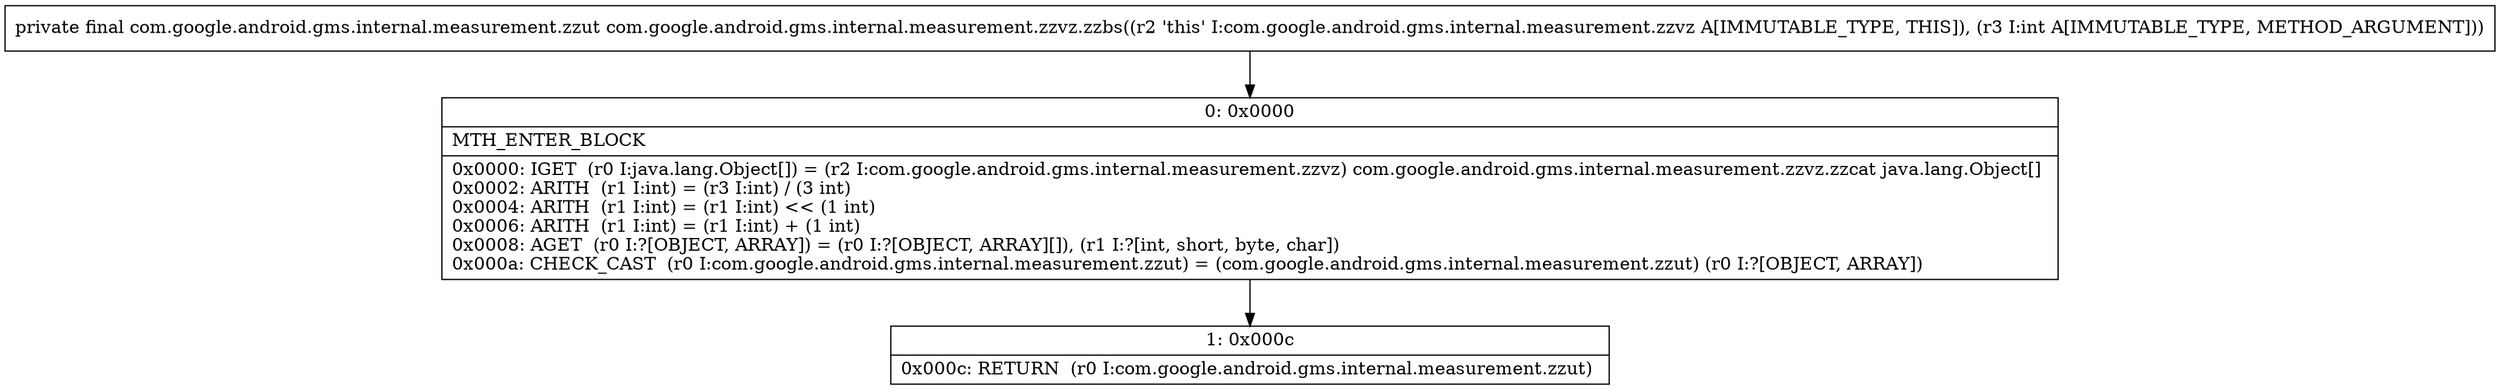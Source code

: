 digraph "CFG forcom.google.android.gms.internal.measurement.zzvz.zzbs(I)Lcom\/google\/android\/gms\/internal\/measurement\/zzut;" {
Node_0 [shape=record,label="{0\:\ 0x0000|MTH_ENTER_BLOCK\l|0x0000: IGET  (r0 I:java.lang.Object[]) = (r2 I:com.google.android.gms.internal.measurement.zzvz) com.google.android.gms.internal.measurement.zzvz.zzcat java.lang.Object[] \l0x0002: ARITH  (r1 I:int) = (r3 I:int) \/ (3 int) \l0x0004: ARITH  (r1 I:int) = (r1 I:int) \<\< (1 int) \l0x0006: ARITH  (r1 I:int) = (r1 I:int) + (1 int) \l0x0008: AGET  (r0 I:?[OBJECT, ARRAY]) = (r0 I:?[OBJECT, ARRAY][]), (r1 I:?[int, short, byte, char]) \l0x000a: CHECK_CAST  (r0 I:com.google.android.gms.internal.measurement.zzut) = (com.google.android.gms.internal.measurement.zzut) (r0 I:?[OBJECT, ARRAY]) \l}"];
Node_1 [shape=record,label="{1\:\ 0x000c|0x000c: RETURN  (r0 I:com.google.android.gms.internal.measurement.zzut) \l}"];
MethodNode[shape=record,label="{private final com.google.android.gms.internal.measurement.zzut com.google.android.gms.internal.measurement.zzvz.zzbs((r2 'this' I:com.google.android.gms.internal.measurement.zzvz A[IMMUTABLE_TYPE, THIS]), (r3 I:int A[IMMUTABLE_TYPE, METHOD_ARGUMENT])) }"];
MethodNode -> Node_0;
Node_0 -> Node_1;
}

